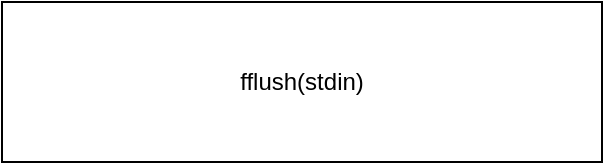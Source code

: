 <mxfile version="24.5.4" type="device">
  <diagram name="Page-1" id="HSxqEdfgAeC5vmfysEjN">
    <mxGraphModel dx="954" dy="592" grid="1" gridSize="10" guides="1" tooltips="1" connect="1" arrows="1" fold="1" page="1" pageScale="1" pageWidth="827" pageHeight="1169" math="0" shadow="0">
      <root>
        <mxCell id="0" />
        <mxCell id="1" parent="0" />
        <mxCell id="1xWPoBT1zmcNZxUY26wf-1" value="fflush(stdin)" style="rounded=0;whiteSpace=wrap;html=1;" vertex="1" parent="1">
          <mxGeometry x="300" y="220" width="300" height="80" as="geometry" />
        </mxCell>
      </root>
    </mxGraphModel>
  </diagram>
</mxfile>
